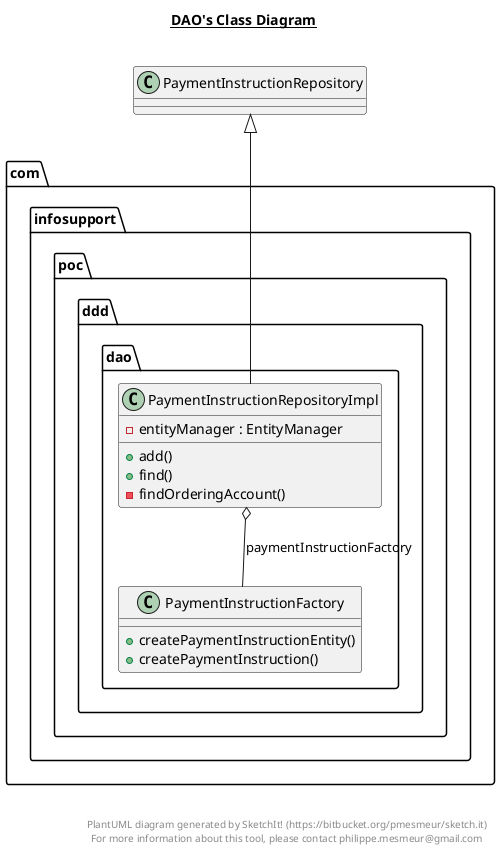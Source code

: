 @startuml

title __DAO's Class Diagram__\n

  package com.infosupport.poc.ddd.dao {
    class PaymentInstructionFactory {
        + createPaymentInstructionEntity()
        + createPaymentInstruction()
    }
  }
  

  package com.infosupport.poc.ddd.dao {
    class PaymentInstructionRepositoryImpl {
        - entityManager : EntityManager
        + add()
        + find()
        - findOrderingAccount()
    }
  }
  

  PaymentInstructionRepositoryImpl -up-|> PaymentInstructionRepository
  PaymentInstructionRepositoryImpl o-- PaymentInstructionFactory : paymentInstructionFactory


right footer


PlantUML diagram generated by SketchIt! (https://bitbucket.org/pmesmeur/sketch.it)
For more information about this tool, please contact philippe.mesmeur@gmail.com
endfooter

@enduml

